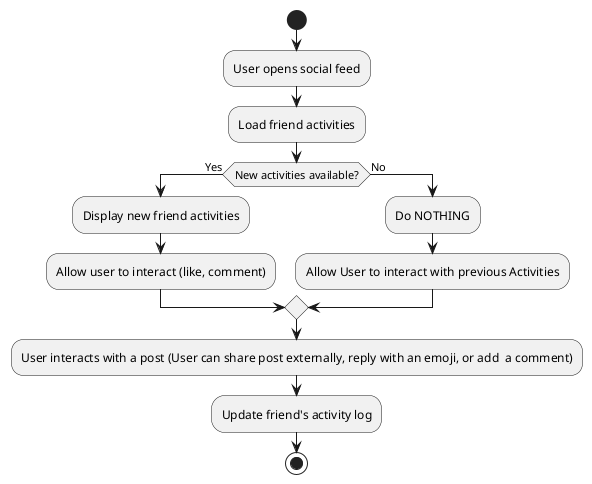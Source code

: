 @startuml SocialFeaturesActivity
start
:User opens social feed;
:Load friend activities;
if (New activities available?) then (Yes)
    :Display new friend activities;
    :Allow user to interact (like, comment);
else (No)
    :Do NOTHING;
    :Allow User to interact with previous Activities;
endif
:User interacts with a post (User can share post externally, reply with an emoji, or add  a comment);

:Update friend's activity log;
stop
@enduml

